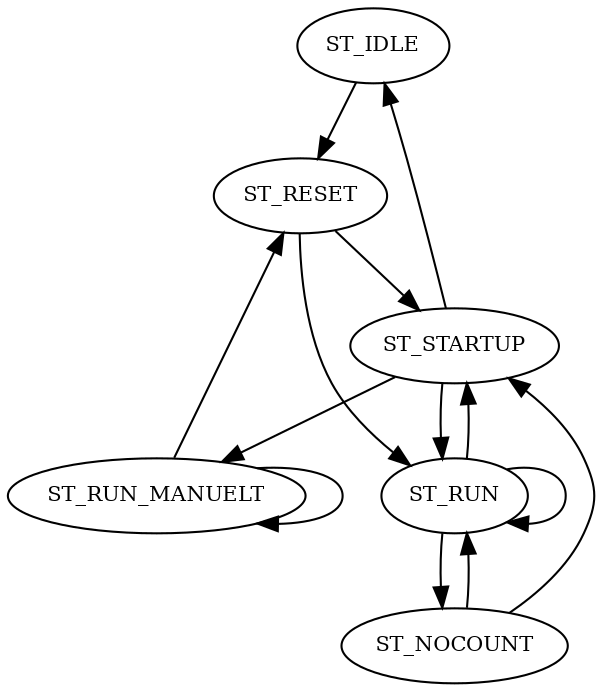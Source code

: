 digraph G {
node [fontsize=10];
ST_IDLE -> ST_RESET;
ST_RESET -> ST_STARTUP;
ST_RESET -> ST_RUN;
ST_STARTUP -> ST_RUN;
ST_STARTUP -> ST_IDLE;
ST_STARTUP -> ST_RUN_MANUELT;
ST_RUN -> ST_RUN;
ST_RUN -> ST_STARTUP;
ST_RUN -> ST_NOCOUNT;
ST_NOCOUNT -> ST_STARTUP;
ST_NOCOUNT -> ST_RUN;
ST_RUN_MANUELT -> ST_RUN_MANUELT;
ST_RUN_MANUELT -> ST_RESET;
}